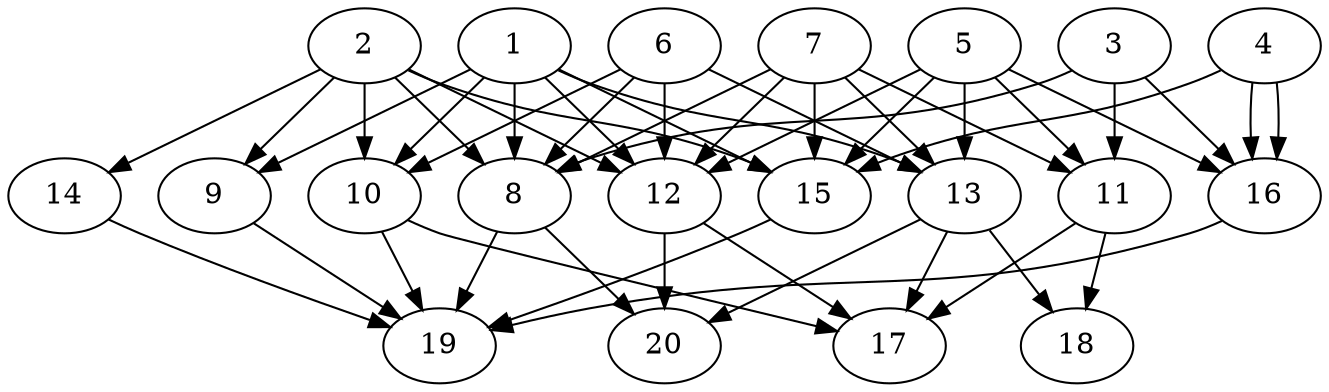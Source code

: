 // DAG automatically generated by daggen at Wed Jul 24 21:20:06 2019
// ./daggen --dot -n 20 --ccr 0.3 --fat 0.8 --regular 0.5 --density 0.8 --mindata 5242880 --maxdata 52428800 
digraph G {
  1 [size="73543680", alpha="0.09", expect_size="22063104"] 
  1 -> 8 [size ="22063104"]
  1 -> 9 [size ="22063104"]
  1 -> 10 [size ="22063104"]
  1 -> 12 [size ="22063104"]
  1 -> 13 [size ="22063104"]
  1 -> 15 [size ="22063104"]
  2 [size="76612267", alpha="0.03", expect_size="22983680"] 
  2 -> 8 [size ="22983680"]
  2 -> 9 [size ="22983680"]
  2 -> 10 [size ="22983680"]
  2 -> 12 [size ="22983680"]
  2 -> 14 [size ="22983680"]
  2 -> 15 [size ="22983680"]
  3 [size="39478613", alpha="0.05", expect_size="11843584"] 
  3 -> 8 [size ="11843584"]
  3 -> 11 [size ="11843584"]
  3 -> 16 [size ="11843584"]
  4 [size="126993067", alpha="0.17", expect_size="38097920"] 
  4 -> 15 [size ="38097920"]
  4 -> 16 [size ="38097920"]
  4 -> 16 [size ="38097920"]
  5 [size="38901760", alpha="0.19", expect_size="11670528"] 
  5 -> 11 [size ="11670528"]
  5 -> 12 [size ="11670528"]
  5 -> 13 [size ="11670528"]
  5 -> 15 [size ="11670528"]
  5 -> 16 [size ="11670528"]
  6 [size="131703467", alpha="0.11", expect_size="39511040"] 
  6 -> 8 [size ="39511040"]
  6 -> 10 [size ="39511040"]
  6 -> 12 [size ="39511040"]
  6 -> 13 [size ="39511040"]
  7 [size="96494933", alpha="0.05", expect_size="28948480"] 
  7 -> 8 [size ="28948480"]
  7 -> 11 [size ="28948480"]
  7 -> 12 [size ="28948480"]
  7 -> 13 [size ="28948480"]
  7 -> 15 [size ="28948480"]
  8 [size="164447573", alpha="0.05", expect_size="49334272"] 
  8 -> 19 [size ="49334272"]
  8 -> 20 [size ="49334272"]
  9 [size="103236267", alpha="0.13", expect_size="30970880"] 
  9 -> 19 [size ="30970880"]
  10 [size="84882773", alpha="0.01", expect_size="25464832"] 
  10 -> 17 [size ="25464832"]
  10 -> 19 [size ="25464832"]
  11 [size="119091200", alpha="0.16", expect_size="35727360"] 
  11 -> 17 [size ="35727360"]
  11 -> 18 [size ="35727360"]
  12 [size="35276800", alpha="0.09", expect_size="10583040"] 
  12 -> 17 [size ="10583040"]
  12 -> 20 [size ="10583040"]
  13 [size="61801813", alpha="0.07", expect_size="18540544"] 
  13 -> 17 [size ="18540544"]
  13 -> 18 [size ="18540544"]
  13 -> 20 [size ="18540544"]
  14 [size="104359253", alpha="0.09", expect_size="31307776"] 
  14 -> 19 [size ="31307776"]
  15 [size="83490133", alpha="0.17", expect_size="25047040"] 
  15 -> 19 [size ="25047040"]
  16 [size="71772160", alpha="0.01", expect_size="21531648"] 
  16 -> 19 [size ="21531648"]
  17 [size="160812373", alpha="0.18", expect_size="48243712"] 
  18 [size="45260800", alpha="0.13", expect_size="13578240"] 
  19 [size="85841920", alpha="0.16", expect_size="25752576"] 
  20 [size="32512000", alpha="0.04", expect_size="9753600"] 
}
